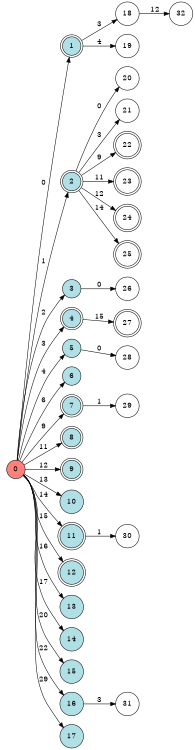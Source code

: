 digraph APTA {
__start0 [label="" shape="none"];

rankdir=LR;
size="8,5";

s0 [style="filled", color="black", fillcolor="#ff817b" shape="circle", label="0"];
s1 [style="rounded,filled", color="black", fillcolor="powderblue" shape="doublecircle", label="1"];
s2 [style="rounded,filled", color="black", fillcolor="powderblue" shape="doublecircle", label="2"];
s3 [style="filled", color="black", fillcolor="powderblue" shape="circle", label="3"];
s4 [style="rounded,filled", color="black", fillcolor="powderblue" shape="doublecircle", label="4"];
s5 [style="filled", color="black", fillcolor="powderblue" shape="circle", label="5"];
s6 [style="filled", color="black", fillcolor="powderblue" shape="circle", label="6"];
s7 [style="rounded,filled", color="black", fillcolor="powderblue" shape="doublecircle", label="7"];
s8 [style="rounded,filled", color="black", fillcolor="powderblue" shape="doublecircle", label="8"];
s9 [style="rounded,filled", color="black", fillcolor="powderblue" shape="doublecircle", label="9"];
s10 [style="filled", color="black", fillcolor="powderblue" shape="circle", label="10"];
s11 [style="rounded,filled", color="black", fillcolor="powderblue" shape="doublecircle", label="11"];
s12 [style="rounded,filled", color="black", fillcolor="powderblue" shape="doublecircle", label="12"];
s13 [style="filled", color="black", fillcolor="powderblue" shape="circle", label="13"];
s14 [style="filled", color="black", fillcolor="powderblue" shape="circle", label="14"];
s15 [style="filled", color="black", fillcolor="powderblue" shape="circle", label="15"];
s16 [style="filled", color="black", fillcolor="powderblue" shape="circle", label="16"];
s17 [style="filled", color="black", fillcolor="powderblue" shape="circle", label="17"];
s18 [style="filled", color="black", fillcolor="white" shape="circle", label="18"];
s19 [style="filled", color="black", fillcolor="white" shape="circle", label="19"];
s20 [style="filled", color="black", fillcolor="white" shape="circle", label="20"];
s21 [style="filled", color="black", fillcolor="white" shape="circle", label="21"];
s22 [style="rounded,filled", color="black", fillcolor="white" shape="doublecircle", label="22"];
s23 [style="rounded,filled", color="black", fillcolor="white" shape="doublecircle", label="23"];
s24 [style="rounded,filled", color="black", fillcolor="white" shape="doublecircle", label="24"];
s25 [style="rounded,filled", color="black", fillcolor="white" shape="doublecircle", label="25"];
s26 [style="filled", color="black", fillcolor="white" shape="circle", label="26"];
s27 [style="rounded,filled", color="black", fillcolor="white" shape="doublecircle", label="27"];
s28 [style="filled", color="black", fillcolor="white" shape="circle", label="28"];
s29 [style="filled", color="black", fillcolor="white" shape="circle", label="29"];
s30 [style="filled", color="black", fillcolor="white" shape="circle", label="30"];
s31 [style="filled", color="black", fillcolor="white" shape="circle", label="31"];
s32 [style="filled", color="black", fillcolor="white" shape="circle", label="32"];
s0 -> s1 [label="0"];
s0 -> s2 [label="1"];
s0 -> s3 [label="2"];
s0 -> s4 [label="3"];
s0 -> s5 [label="4"];
s0 -> s6 [label="6"];
s0 -> s7 [label="9"];
s0 -> s8 [label="11"];
s0 -> s9 [label="12"];
s0 -> s10 [label="13"];
s0 -> s11 [label="14"];
s0 -> s12 [label="15"];
s0 -> s13 [label="16"];
s0 -> s14 [label="17"];
s0 -> s15 [label="20"];
s0 -> s16 [label="22"];
s0 -> s17 [label="29"];
s1 -> s18 [label="3"];
s1 -> s19 [label="4"];
s2 -> s20 [label="0"];
s2 -> s21 [label="3"];
s2 -> s22 [label="9"];
s2 -> s23 [label="11"];
s2 -> s24 [label="12"];
s2 -> s25 [label="14"];
s3 -> s26 [label="0"];
s4 -> s27 [label="15"];
s5 -> s28 [label="0"];
s7 -> s29 [label="1"];
s11 -> s30 [label="1"];
s16 -> s31 [label="3"];
s18 -> s32 [label="12"];

}